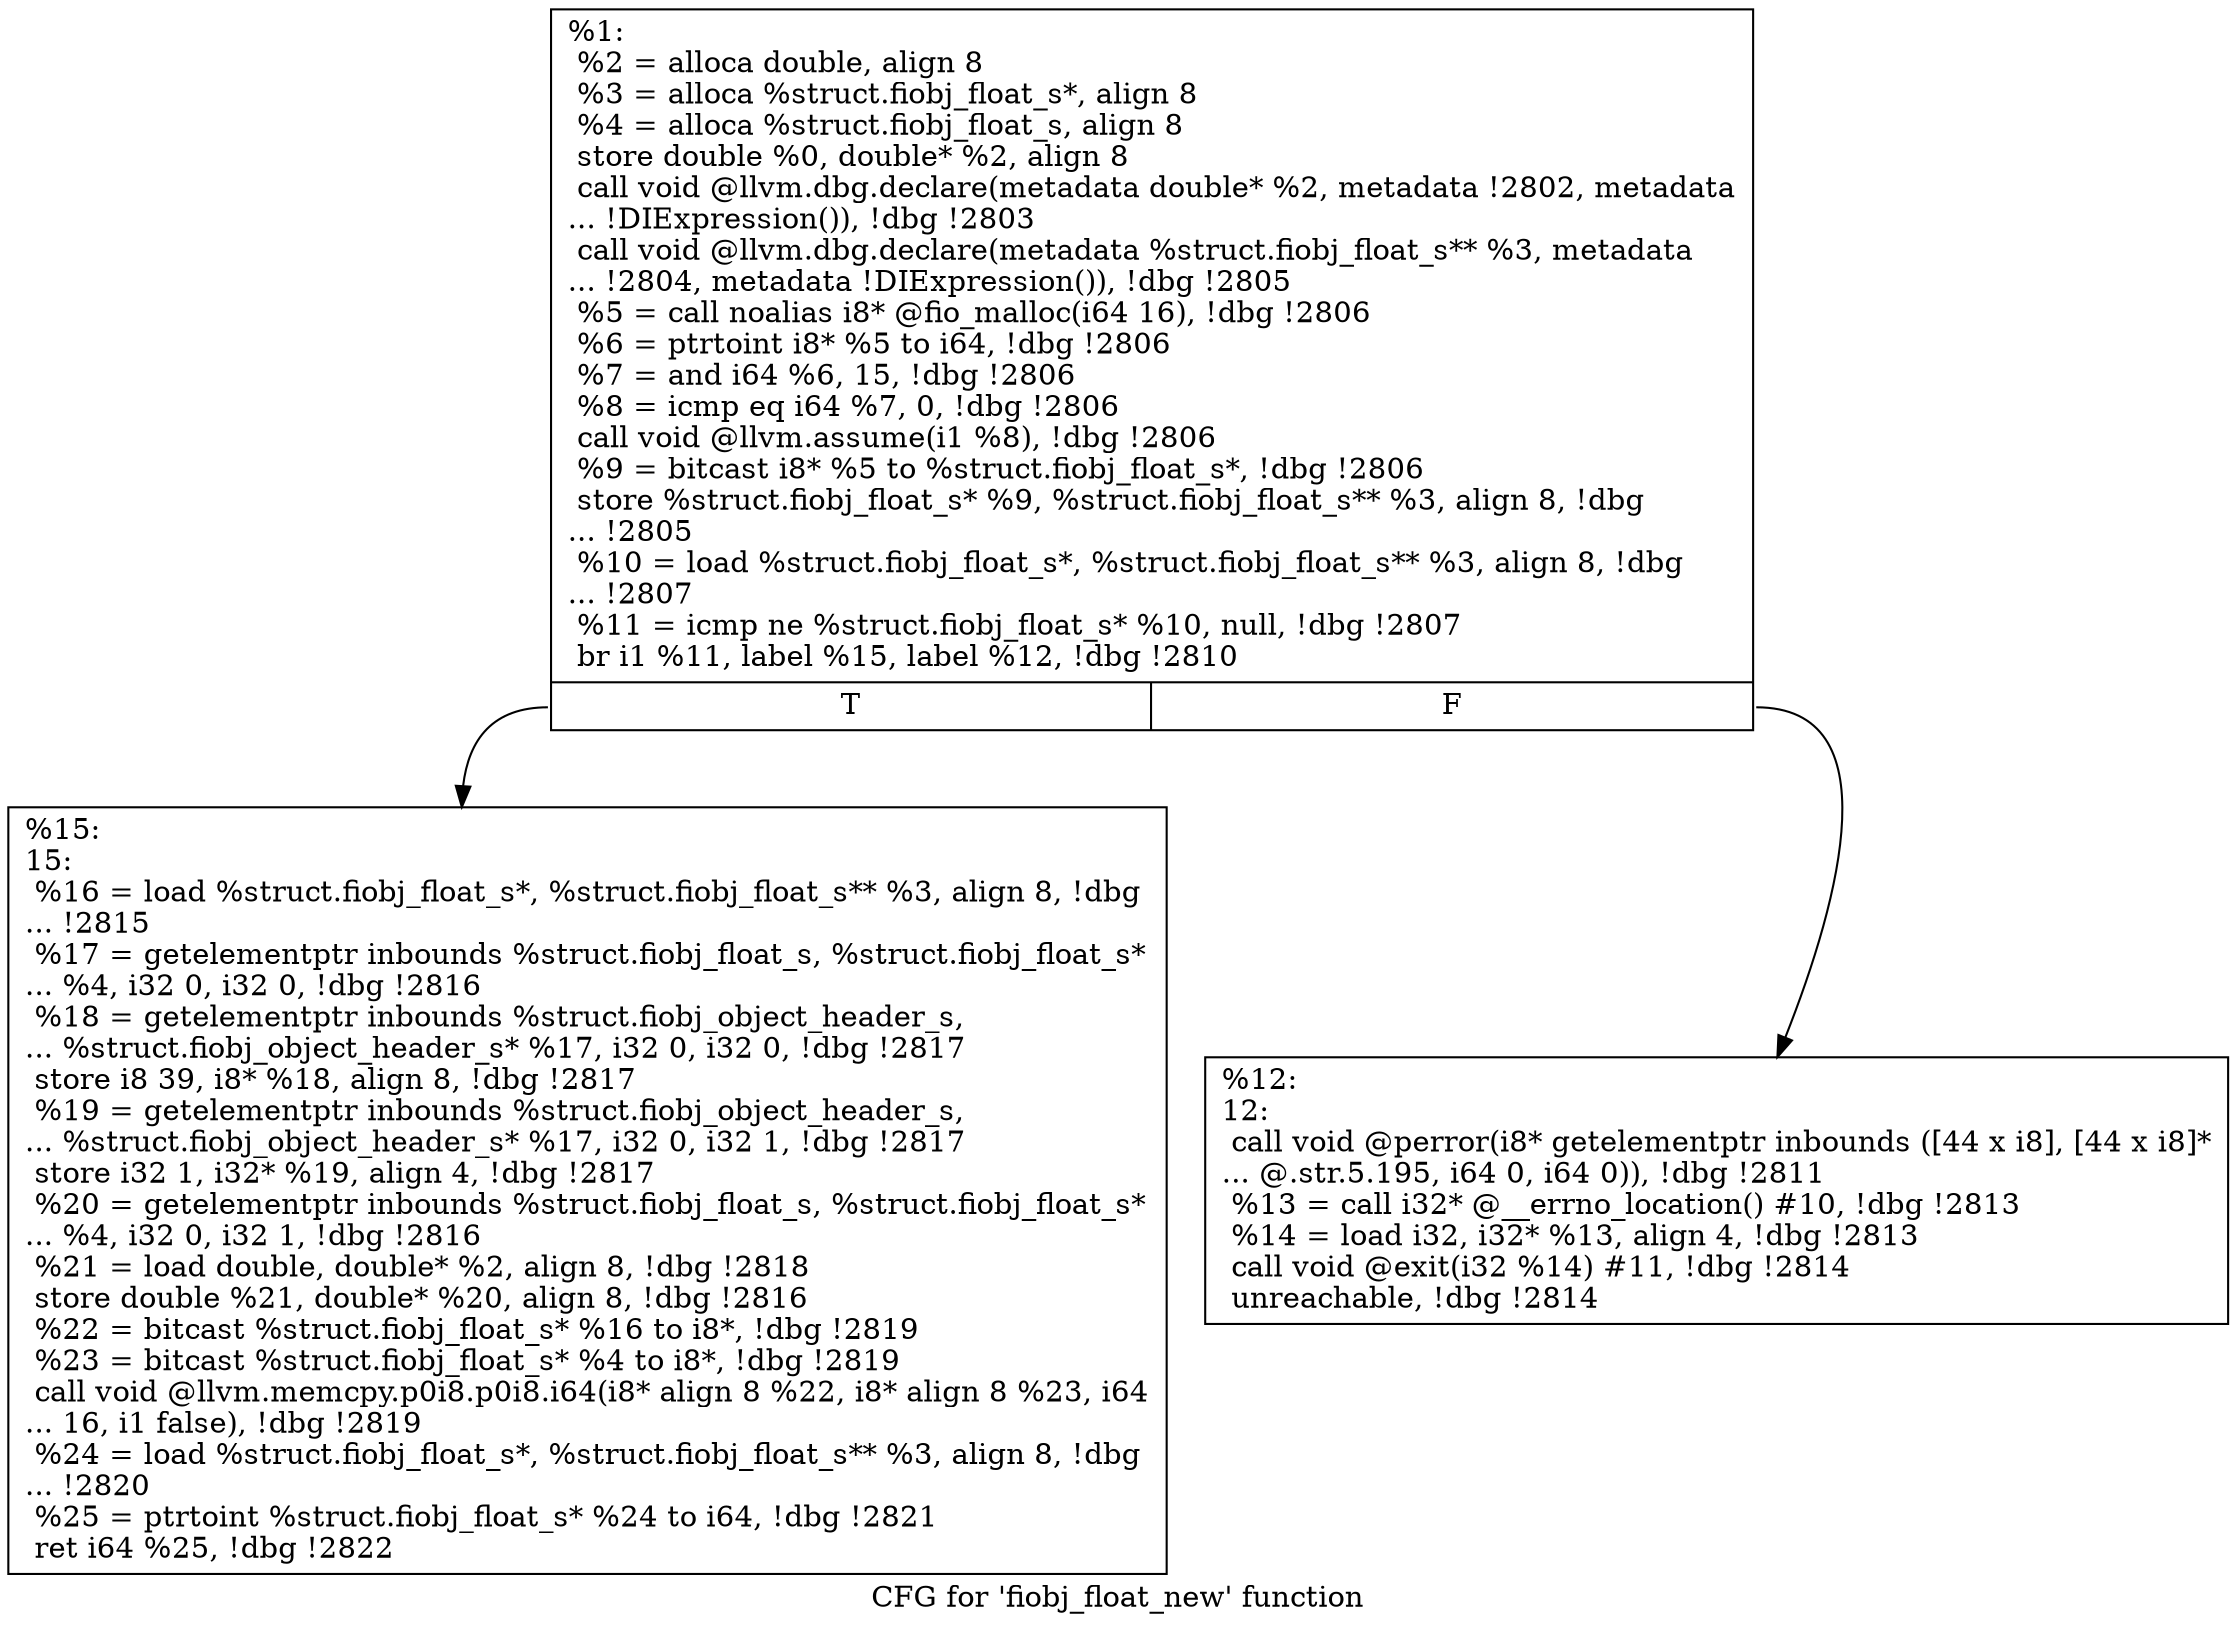 digraph "CFG for 'fiobj_float_new' function" {
	label="CFG for 'fiobj_float_new' function";

	Node0x556852020f60 [shape=record,label="{%1:\l  %2 = alloca double, align 8\l  %3 = alloca %struct.fiobj_float_s*, align 8\l  %4 = alloca %struct.fiobj_float_s, align 8\l  store double %0, double* %2, align 8\l  call void @llvm.dbg.declare(metadata double* %2, metadata !2802, metadata\l... !DIExpression()), !dbg !2803\l  call void @llvm.dbg.declare(metadata %struct.fiobj_float_s** %3, metadata\l... !2804, metadata !DIExpression()), !dbg !2805\l  %5 = call noalias i8* @fio_malloc(i64 16), !dbg !2806\l  %6 = ptrtoint i8* %5 to i64, !dbg !2806\l  %7 = and i64 %6, 15, !dbg !2806\l  %8 = icmp eq i64 %7, 0, !dbg !2806\l  call void @llvm.assume(i1 %8), !dbg !2806\l  %9 = bitcast i8* %5 to %struct.fiobj_float_s*, !dbg !2806\l  store %struct.fiobj_float_s* %9, %struct.fiobj_float_s** %3, align 8, !dbg\l... !2805\l  %10 = load %struct.fiobj_float_s*, %struct.fiobj_float_s** %3, align 8, !dbg\l... !2807\l  %11 = icmp ne %struct.fiobj_float_s* %10, null, !dbg !2807\l  br i1 %11, label %15, label %12, !dbg !2810\l|{<s0>T|<s1>F}}"];
	Node0x556852020f60:s0 -> Node0x556852021b40;
	Node0x556852020f60:s1 -> Node0x556852021af0;
	Node0x556852021af0 [shape=record,label="{%12:\l12:                                               \l  call void @perror(i8* getelementptr inbounds ([44 x i8], [44 x i8]*\l... @.str.5.195, i64 0, i64 0)), !dbg !2811\l  %13 = call i32* @__errno_location() #10, !dbg !2813\l  %14 = load i32, i32* %13, align 4, !dbg !2813\l  call void @exit(i32 %14) #11, !dbg !2814\l  unreachable, !dbg !2814\l}"];
	Node0x556852021b40 [shape=record,label="{%15:\l15:                                               \l  %16 = load %struct.fiobj_float_s*, %struct.fiobj_float_s** %3, align 8, !dbg\l... !2815\l  %17 = getelementptr inbounds %struct.fiobj_float_s, %struct.fiobj_float_s*\l... %4, i32 0, i32 0, !dbg !2816\l  %18 = getelementptr inbounds %struct.fiobj_object_header_s,\l... %struct.fiobj_object_header_s* %17, i32 0, i32 0, !dbg !2817\l  store i8 39, i8* %18, align 8, !dbg !2817\l  %19 = getelementptr inbounds %struct.fiobj_object_header_s,\l... %struct.fiobj_object_header_s* %17, i32 0, i32 1, !dbg !2817\l  store i32 1, i32* %19, align 4, !dbg !2817\l  %20 = getelementptr inbounds %struct.fiobj_float_s, %struct.fiobj_float_s*\l... %4, i32 0, i32 1, !dbg !2816\l  %21 = load double, double* %2, align 8, !dbg !2818\l  store double %21, double* %20, align 8, !dbg !2816\l  %22 = bitcast %struct.fiobj_float_s* %16 to i8*, !dbg !2819\l  %23 = bitcast %struct.fiobj_float_s* %4 to i8*, !dbg !2819\l  call void @llvm.memcpy.p0i8.p0i8.i64(i8* align 8 %22, i8* align 8 %23, i64\l... 16, i1 false), !dbg !2819\l  %24 = load %struct.fiobj_float_s*, %struct.fiobj_float_s** %3, align 8, !dbg\l... !2820\l  %25 = ptrtoint %struct.fiobj_float_s* %24 to i64, !dbg !2821\l  ret i64 %25, !dbg !2822\l}"];
}
